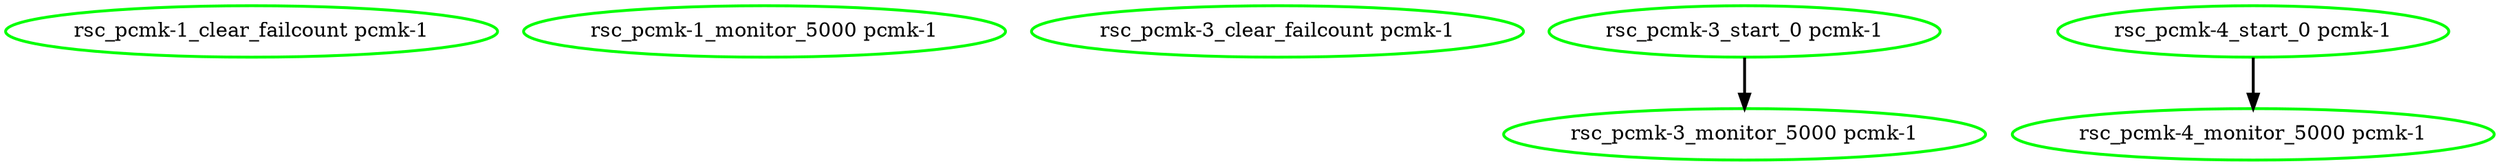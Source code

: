 digraph "g" {
"rsc_pcmk-1_clear_failcount pcmk-1" [ style=bold color="green" fontcolor="black"]
"rsc_pcmk-1_monitor_5000 pcmk-1" [ style=bold color="green" fontcolor="black"]
"rsc_pcmk-3_clear_failcount pcmk-1" [ style=bold color="green" fontcolor="black"]
"rsc_pcmk-3_monitor_5000 pcmk-1" [ style=bold color="green" fontcolor="black"]
"rsc_pcmk-3_start_0 pcmk-1" -> "rsc_pcmk-3_monitor_5000 pcmk-1" [ style = bold]
"rsc_pcmk-3_start_0 pcmk-1" [ style=bold color="green" fontcolor="black"]
"rsc_pcmk-4_monitor_5000 pcmk-1" [ style=bold color="green" fontcolor="black"]
"rsc_pcmk-4_start_0 pcmk-1" -> "rsc_pcmk-4_monitor_5000 pcmk-1" [ style = bold]
"rsc_pcmk-4_start_0 pcmk-1" [ style=bold color="green" fontcolor="black"]
}
